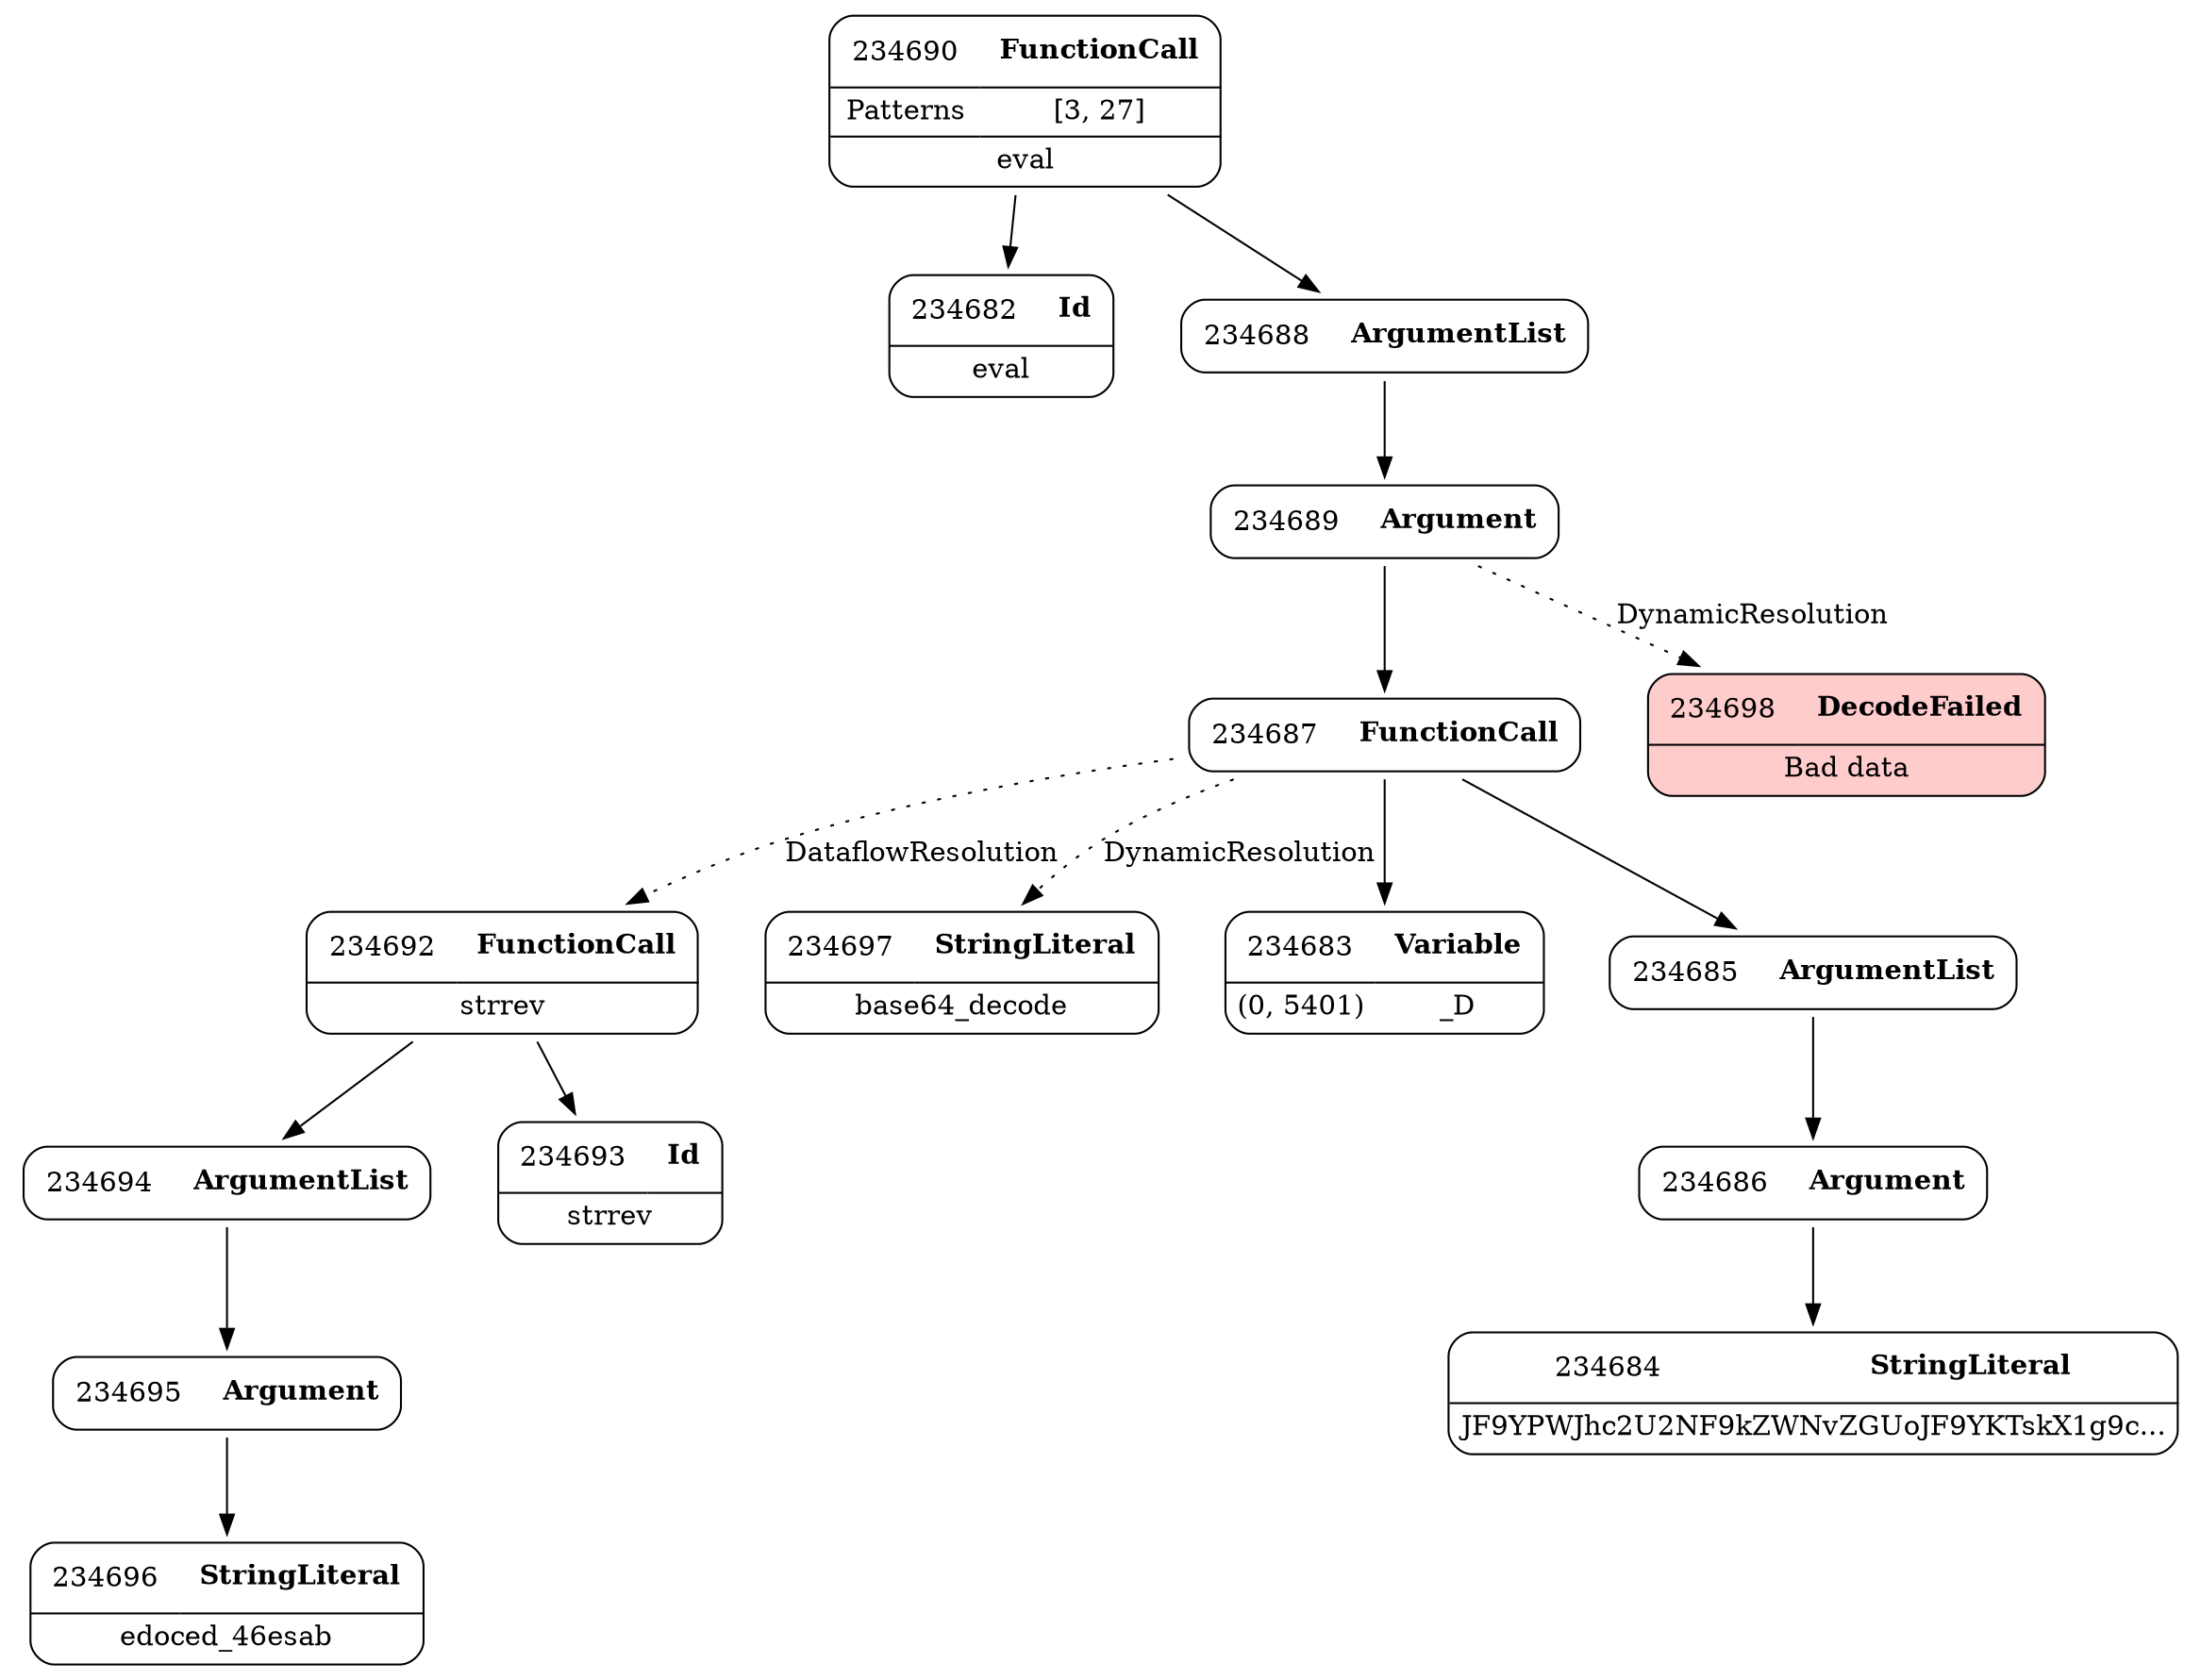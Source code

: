 digraph ast {
node [shape=none];
234690 [label=<<TABLE border='1' cellspacing='0' cellpadding='10' style='rounded' ><TR><TD border='0'>234690</TD><TD border='0'><B>FunctionCall</B></TD></TR><HR/><TR><TD border='0' cellpadding='5'>Patterns</TD><TD border='0' cellpadding='5'>[3, 27]</TD></TR><HR/><TR><TD border='0' cellpadding='5' colspan='2'>eval</TD></TR></TABLE>>];
234690 -> 234682 [weight=2];
234690 -> 234688 [weight=2];
234689 [label=<<TABLE border='1' cellspacing='0' cellpadding='10' style='rounded' ><TR><TD border='0'>234689</TD><TD border='0'><B>Argument</B></TD></TR></TABLE>>];
234689 -> 234687 [weight=2];
234689 -> 234698 [style=dotted,label=DynamicResolution];
234688 [label=<<TABLE border='1' cellspacing='0' cellpadding='10' style='rounded' ><TR><TD border='0'>234688</TD><TD border='0'><B>ArgumentList</B></TD></TR></TABLE>>];
234688 -> 234689 [weight=2];
234695 [label=<<TABLE border='1' cellspacing='0' cellpadding='10' style='rounded' ><TR><TD border='0'>234695</TD><TD border='0'><B>Argument</B></TD></TR></TABLE>>];
234695 -> 234696 [weight=2];
234694 [label=<<TABLE border='1' cellspacing='0' cellpadding='10' style='rounded' ><TR><TD border='0'>234694</TD><TD border='0'><B>ArgumentList</B></TD></TR></TABLE>>];
234694 -> 234695 [weight=2];
234693 [label=<<TABLE border='1' cellspacing='0' cellpadding='10' style='rounded' ><TR><TD border='0'>234693</TD><TD border='0'><B>Id</B></TD></TR><HR/><TR><TD border='0' cellpadding='5' colspan='2'>strrev</TD></TR></TABLE>>];
234692 [label=<<TABLE border='1' cellspacing='0' cellpadding='10' style='rounded' ><TR><TD border='0'>234692</TD><TD border='0'><B>FunctionCall</B></TD></TR><HR/><TR><TD border='0' cellpadding='5' colspan='2'>strrev</TD></TR></TABLE>>];
234692 -> 234693 [weight=2];
234692 -> 234694 [weight=2];
234698 [label=<<TABLE border='1' cellspacing='0' cellpadding='10' style='rounded' bgcolor='#FFCCCC' ><TR><TD border='0'>234698</TD><TD border='0'><B>DecodeFailed</B></TD></TR><HR/><TR><TD border='0' cellpadding='5' colspan='2'>Bad data</TD></TR></TABLE>>];
234697 [label=<<TABLE border='1' cellspacing='0' cellpadding='10' style='rounded' ><TR><TD border='0'>234697</TD><TD border='0'><B>StringLiteral</B></TD></TR><HR/><TR><TD border='0' cellpadding='5' colspan='2'>base64_decode</TD></TR></TABLE>>];
234696 [label=<<TABLE border='1' cellspacing='0' cellpadding='10' style='rounded' ><TR><TD border='0'>234696</TD><TD border='0'><B>StringLiteral</B></TD></TR><HR/><TR><TD border='0' cellpadding='5' colspan='2'>edoced_46esab</TD></TR></TABLE>>];
234683 [label=<<TABLE border='1' cellspacing='0' cellpadding='10' style='rounded' ><TR><TD border='0'>234683</TD><TD border='0'><B>Variable</B></TD></TR><HR/><TR><TD border='0' cellpadding='5'>(0, 5401)</TD><TD border='0' cellpadding='5'>_D</TD></TR></TABLE>>];
234682 [label=<<TABLE border='1' cellspacing='0' cellpadding='10' style='rounded' ><TR><TD border='0'>234682</TD><TD border='0'><B>Id</B></TD></TR><HR/><TR><TD border='0' cellpadding='5' colspan='2'>eval</TD></TR></TABLE>>];
234687 [label=<<TABLE border='1' cellspacing='0' cellpadding='10' style='rounded' ><TR><TD border='0'>234687</TD><TD border='0'><B>FunctionCall</B></TD></TR></TABLE>>];
234687 -> 234683 [weight=2];
234687 -> 234685 [weight=2];
234687 -> 234697 [style=dotted,label=DynamicResolution];
234687 -> 234692 [style=dotted,label=DataflowResolution];
234686 [label=<<TABLE border='1' cellspacing='0' cellpadding='10' style='rounded' ><TR><TD border='0'>234686</TD><TD border='0'><B>Argument</B></TD></TR></TABLE>>];
234686 -> 234684 [weight=2];
234685 [label=<<TABLE border='1' cellspacing='0' cellpadding='10' style='rounded' ><TR><TD border='0'>234685</TD><TD border='0'><B>ArgumentList</B></TD></TR></TABLE>>];
234685 -> 234686 [weight=2];
234684 [label=<<TABLE border='1' cellspacing='0' cellpadding='10' style='rounded' ><TR><TD border='0'>234684</TD><TD border='0'><B>StringLiteral</B></TD></TR><HR/><TR><TD border='0' cellpadding='5' colspan='2'>JF9YPWJhc2U2NF9kZWNvZGUoJF9YKTskX1g9c...</TD></TR></TABLE>>];
}
